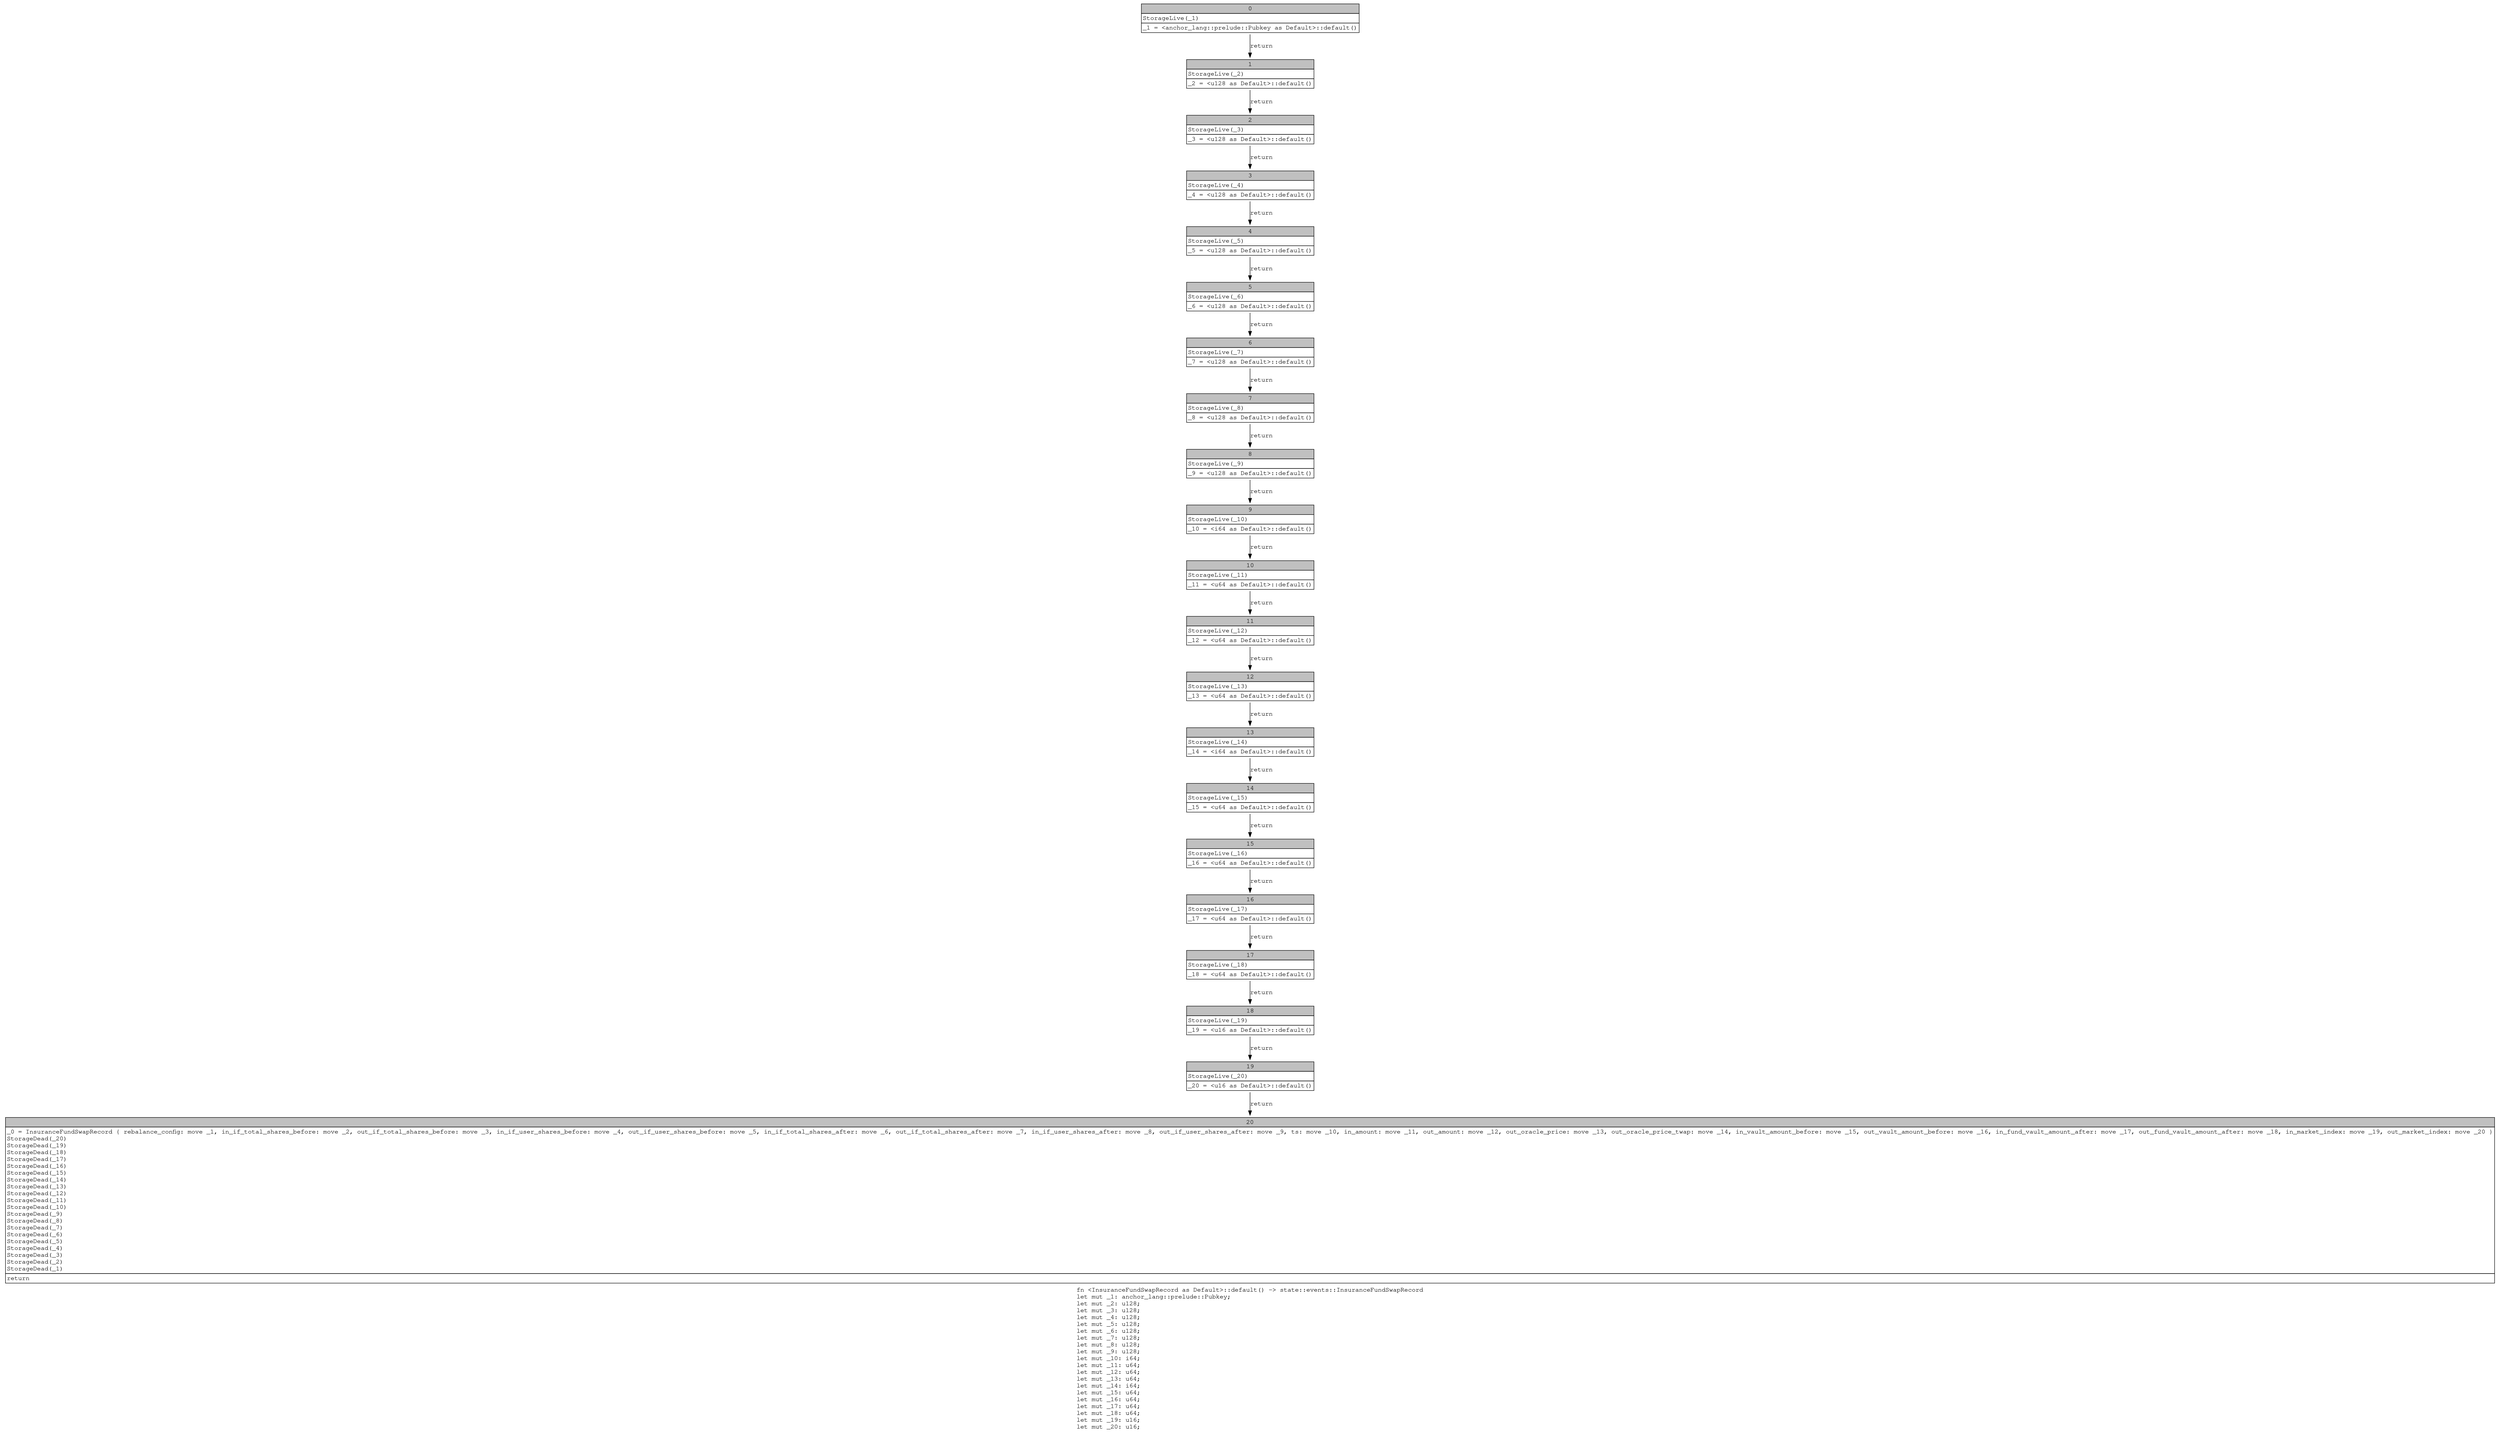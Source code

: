 digraph Mir_0_16020 {
    graph [fontname="Courier, monospace"];
    node [fontname="Courier, monospace"];
    edge [fontname="Courier, monospace"];
    label=<fn &lt;InsuranceFundSwapRecord as Default&gt;::default() -&gt; state::events::InsuranceFundSwapRecord<br align="left"/>let mut _1: anchor_lang::prelude::Pubkey;<br align="left"/>let mut _2: u128;<br align="left"/>let mut _3: u128;<br align="left"/>let mut _4: u128;<br align="left"/>let mut _5: u128;<br align="left"/>let mut _6: u128;<br align="left"/>let mut _7: u128;<br align="left"/>let mut _8: u128;<br align="left"/>let mut _9: u128;<br align="left"/>let mut _10: i64;<br align="left"/>let mut _11: u64;<br align="left"/>let mut _12: u64;<br align="left"/>let mut _13: u64;<br align="left"/>let mut _14: i64;<br align="left"/>let mut _15: u64;<br align="left"/>let mut _16: u64;<br align="left"/>let mut _17: u64;<br align="left"/>let mut _18: u64;<br align="left"/>let mut _19: u16;<br align="left"/>let mut _20: u16;<br align="left"/>>;
    bb0__0_16020 [shape="none", label=<<table border="0" cellborder="1" cellspacing="0"><tr><td bgcolor="gray" align="center" colspan="1">0</td></tr><tr><td align="left" balign="left">StorageLive(_1)<br/></td></tr><tr><td align="left">_1 = &lt;anchor_lang::prelude::Pubkey as Default&gt;::default()</td></tr></table>>];
    bb1__0_16020 [shape="none", label=<<table border="0" cellborder="1" cellspacing="0"><tr><td bgcolor="gray" align="center" colspan="1">1</td></tr><tr><td align="left" balign="left">StorageLive(_2)<br/></td></tr><tr><td align="left">_2 = &lt;u128 as Default&gt;::default()</td></tr></table>>];
    bb2__0_16020 [shape="none", label=<<table border="0" cellborder="1" cellspacing="0"><tr><td bgcolor="gray" align="center" colspan="1">2</td></tr><tr><td align="left" balign="left">StorageLive(_3)<br/></td></tr><tr><td align="left">_3 = &lt;u128 as Default&gt;::default()</td></tr></table>>];
    bb3__0_16020 [shape="none", label=<<table border="0" cellborder="1" cellspacing="0"><tr><td bgcolor="gray" align="center" colspan="1">3</td></tr><tr><td align="left" balign="left">StorageLive(_4)<br/></td></tr><tr><td align="left">_4 = &lt;u128 as Default&gt;::default()</td></tr></table>>];
    bb4__0_16020 [shape="none", label=<<table border="0" cellborder="1" cellspacing="0"><tr><td bgcolor="gray" align="center" colspan="1">4</td></tr><tr><td align="left" balign="left">StorageLive(_5)<br/></td></tr><tr><td align="left">_5 = &lt;u128 as Default&gt;::default()</td></tr></table>>];
    bb5__0_16020 [shape="none", label=<<table border="0" cellborder="1" cellspacing="0"><tr><td bgcolor="gray" align="center" colspan="1">5</td></tr><tr><td align="left" balign="left">StorageLive(_6)<br/></td></tr><tr><td align="left">_6 = &lt;u128 as Default&gt;::default()</td></tr></table>>];
    bb6__0_16020 [shape="none", label=<<table border="0" cellborder="1" cellspacing="0"><tr><td bgcolor="gray" align="center" colspan="1">6</td></tr><tr><td align="left" balign="left">StorageLive(_7)<br/></td></tr><tr><td align="left">_7 = &lt;u128 as Default&gt;::default()</td></tr></table>>];
    bb7__0_16020 [shape="none", label=<<table border="0" cellborder="1" cellspacing="0"><tr><td bgcolor="gray" align="center" colspan="1">7</td></tr><tr><td align="left" balign="left">StorageLive(_8)<br/></td></tr><tr><td align="left">_8 = &lt;u128 as Default&gt;::default()</td></tr></table>>];
    bb8__0_16020 [shape="none", label=<<table border="0" cellborder="1" cellspacing="0"><tr><td bgcolor="gray" align="center" colspan="1">8</td></tr><tr><td align="left" balign="left">StorageLive(_9)<br/></td></tr><tr><td align="left">_9 = &lt;u128 as Default&gt;::default()</td></tr></table>>];
    bb9__0_16020 [shape="none", label=<<table border="0" cellborder="1" cellspacing="0"><tr><td bgcolor="gray" align="center" colspan="1">9</td></tr><tr><td align="left" balign="left">StorageLive(_10)<br/></td></tr><tr><td align="left">_10 = &lt;i64 as Default&gt;::default()</td></tr></table>>];
    bb10__0_16020 [shape="none", label=<<table border="0" cellborder="1" cellspacing="0"><tr><td bgcolor="gray" align="center" colspan="1">10</td></tr><tr><td align="left" balign="left">StorageLive(_11)<br/></td></tr><tr><td align="left">_11 = &lt;u64 as Default&gt;::default()</td></tr></table>>];
    bb11__0_16020 [shape="none", label=<<table border="0" cellborder="1" cellspacing="0"><tr><td bgcolor="gray" align="center" colspan="1">11</td></tr><tr><td align="left" balign="left">StorageLive(_12)<br/></td></tr><tr><td align="left">_12 = &lt;u64 as Default&gt;::default()</td></tr></table>>];
    bb12__0_16020 [shape="none", label=<<table border="0" cellborder="1" cellspacing="0"><tr><td bgcolor="gray" align="center" colspan="1">12</td></tr><tr><td align="left" balign="left">StorageLive(_13)<br/></td></tr><tr><td align="left">_13 = &lt;u64 as Default&gt;::default()</td></tr></table>>];
    bb13__0_16020 [shape="none", label=<<table border="0" cellborder="1" cellspacing="0"><tr><td bgcolor="gray" align="center" colspan="1">13</td></tr><tr><td align="left" balign="left">StorageLive(_14)<br/></td></tr><tr><td align="left">_14 = &lt;i64 as Default&gt;::default()</td></tr></table>>];
    bb14__0_16020 [shape="none", label=<<table border="0" cellborder="1" cellspacing="0"><tr><td bgcolor="gray" align="center" colspan="1">14</td></tr><tr><td align="left" balign="left">StorageLive(_15)<br/></td></tr><tr><td align="left">_15 = &lt;u64 as Default&gt;::default()</td></tr></table>>];
    bb15__0_16020 [shape="none", label=<<table border="0" cellborder="1" cellspacing="0"><tr><td bgcolor="gray" align="center" colspan="1">15</td></tr><tr><td align="left" balign="left">StorageLive(_16)<br/></td></tr><tr><td align="left">_16 = &lt;u64 as Default&gt;::default()</td></tr></table>>];
    bb16__0_16020 [shape="none", label=<<table border="0" cellborder="1" cellspacing="0"><tr><td bgcolor="gray" align="center" colspan="1">16</td></tr><tr><td align="left" balign="left">StorageLive(_17)<br/></td></tr><tr><td align="left">_17 = &lt;u64 as Default&gt;::default()</td></tr></table>>];
    bb17__0_16020 [shape="none", label=<<table border="0" cellborder="1" cellspacing="0"><tr><td bgcolor="gray" align="center" colspan="1">17</td></tr><tr><td align="left" balign="left">StorageLive(_18)<br/></td></tr><tr><td align="left">_18 = &lt;u64 as Default&gt;::default()</td></tr></table>>];
    bb18__0_16020 [shape="none", label=<<table border="0" cellborder="1" cellspacing="0"><tr><td bgcolor="gray" align="center" colspan="1">18</td></tr><tr><td align="left" balign="left">StorageLive(_19)<br/></td></tr><tr><td align="left">_19 = &lt;u16 as Default&gt;::default()</td></tr></table>>];
    bb19__0_16020 [shape="none", label=<<table border="0" cellborder="1" cellspacing="0"><tr><td bgcolor="gray" align="center" colspan="1">19</td></tr><tr><td align="left" balign="left">StorageLive(_20)<br/></td></tr><tr><td align="left">_20 = &lt;u16 as Default&gt;::default()</td></tr></table>>];
    bb20__0_16020 [shape="none", label=<<table border="0" cellborder="1" cellspacing="0"><tr><td bgcolor="gray" align="center" colspan="1">20</td></tr><tr><td align="left" balign="left">_0 = InsuranceFundSwapRecord { rebalance_config: move _1, in_if_total_shares_before: move _2, out_if_total_shares_before: move _3, in_if_user_shares_before: move _4, out_if_user_shares_before: move _5, in_if_total_shares_after: move _6, out_if_total_shares_after: move _7, in_if_user_shares_after: move _8, out_if_user_shares_after: move _9, ts: move _10, in_amount: move _11, out_amount: move _12, out_oracle_price: move _13, out_oracle_price_twap: move _14, in_vault_amount_before: move _15, out_vault_amount_before: move _16, in_fund_vault_amount_after: move _17, out_fund_vault_amount_after: move _18, in_market_index: move _19, out_market_index: move _20 }<br/>StorageDead(_20)<br/>StorageDead(_19)<br/>StorageDead(_18)<br/>StorageDead(_17)<br/>StorageDead(_16)<br/>StorageDead(_15)<br/>StorageDead(_14)<br/>StorageDead(_13)<br/>StorageDead(_12)<br/>StorageDead(_11)<br/>StorageDead(_10)<br/>StorageDead(_9)<br/>StorageDead(_8)<br/>StorageDead(_7)<br/>StorageDead(_6)<br/>StorageDead(_5)<br/>StorageDead(_4)<br/>StorageDead(_3)<br/>StorageDead(_2)<br/>StorageDead(_1)<br/></td></tr><tr><td align="left">return</td></tr></table>>];
    bb0__0_16020 -> bb1__0_16020 [label="return"];
    bb1__0_16020 -> bb2__0_16020 [label="return"];
    bb2__0_16020 -> bb3__0_16020 [label="return"];
    bb3__0_16020 -> bb4__0_16020 [label="return"];
    bb4__0_16020 -> bb5__0_16020 [label="return"];
    bb5__0_16020 -> bb6__0_16020 [label="return"];
    bb6__0_16020 -> bb7__0_16020 [label="return"];
    bb7__0_16020 -> bb8__0_16020 [label="return"];
    bb8__0_16020 -> bb9__0_16020 [label="return"];
    bb9__0_16020 -> bb10__0_16020 [label="return"];
    bb10__0_16020 -> bb11__0_16020 [label="return"];
    bb11__0_16020 -> bb12__0_16020 [label="return"];
    bb12__0_16020 -> bb13__0_16020 [label="return"];
    bb13__0_16020 -> bb14__0_16020 [label="return"];
    bb14__0_16020 -> bb15__0_16020 [label="return"];
    bb15__0_16020 -> bb16__0_16020 [label="return"];
    bb16__0_16020 -> bb17__0_16020 [label="return"];
    bb17__0_16020 -> bb18__0_16020 [label="return"];
    bb18__0_16020 -> bb19__0_16020 [label="return"];
    bb19__0_16020 -> bb20__0_16020 [label="return"];
}
